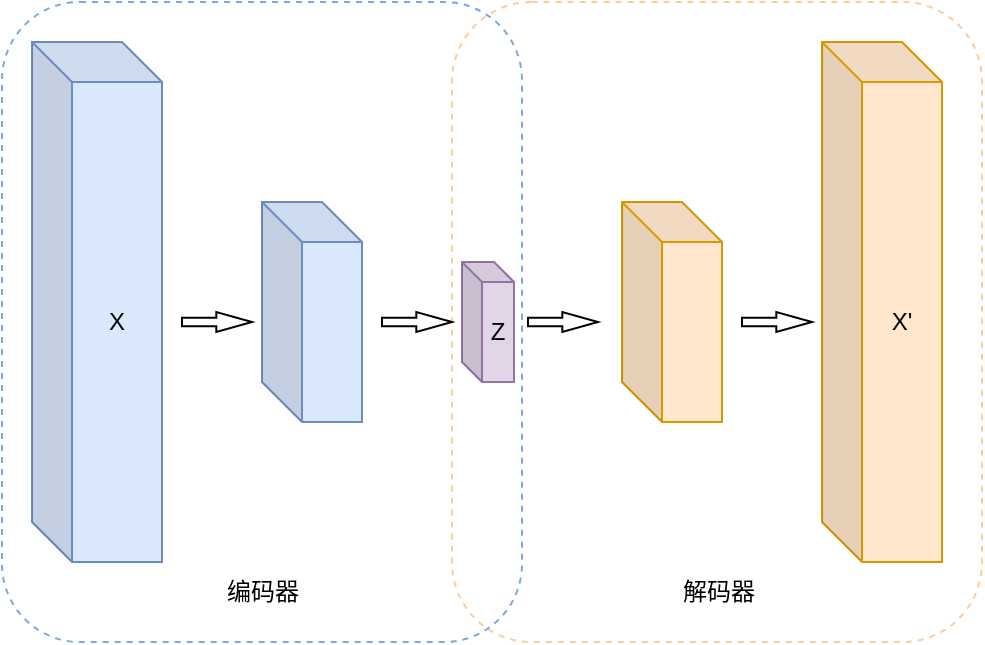 <mxfile version="22.0.6" type="github">
  <diagram name="第 1 页" id="g-Ihgk1x26Gj16Tne6fB">
    <mxGraphModel dx="868" dy="453" grid="1" gridSize="10" guides="1" tooltips="1" connect="1" arrows="1" fold="1" page="1" pageScale="1" pageWidth="827" pageHeight="1169" background="none" math="0" shadow="0">
      <root>
        <mxCell id="0" />
        <mxCell id="1" parent="0" />
        <mxCell id="XqpdoOLpWVtxGFC_QqbE-35" value="" style="rounded=1;whiteSpace=wrap;html=1;fillColor=none;strokeColor=#FFCC99;dashed=1;" vertex="1" parent="1">
          <mxGeometry x="375" y="360" width="265" height="320" as="geometry" />
        </mxCell>
        <mxCell id="XqpdoOLpWVtxGFC_QqbE-34" value="" style="rounded=1;whiteSpace=wrap;html=1;fillColor=none;strokeColor=#7EA6E0;dashed=1;" vertex="1" parent="1">
          <mxGeometry x="150" y="360" width="260" height="320" as="geometry" />
        </mxCell>
        <mxCell id="XqpdoOLpWVtxGFC_QqbE-1" value="X" style="shape=cube;whiteSpace=wrap;html=1;boundedLbl=1;backgroundOutline=1;darkOpacity=0.05;darkOpacity2=0.1;fillColor=#dae8fc;strokeColor=#6c8ebf;" vertex="1" parent="1">
          <mxGeometry x="165" y="380" width="65" height="260" as="geometry" />
        </mxCell>
        <mxCell id="XqpdoOLpWVtxGFC_QqbE-2" value="" style="shape=cube;whiteSpace=wrap;html=1;boundedLbl=1;backgroundOutline=1;darkOpacity=0.05;darkOpacity2=0.1;fillColor=#dae8fc;strokeColor=#6c8ebf;" vertex="1" parent="1">
          <mxGeometry x="280" y="460" width="50" height="110" as="geometry" />
        </mxCell>
        <mxCell id="XqpdoOLpWVtxGFC_QqbE-3" value="X&#39;" style="shape=cube;whiteSpace=wrap;html=1;boundedLbl=1;backgroundOutline=1;darkOpacity=0.05;darkOpacity2=0.1;fillColor=#ffe6cc;strokeColor=#d79b00;" vertex="1" parent="1">
          <mxGeometry x="560" y="380" width="60" height="260" as="geometry" />
        </mxCell>
        <mxCell id="XqpdoOLpWVtxGFC_QqbE-4" value="" style="shape=cube;whiteSpace=wrap;html=1;boundedLbl=1;backgroundOutline=1;darkOpacity=0.05;darkOpacity2=0.1;fillColor=#ffe6cc;strokeColor=#d79b00;" vertex="1" parent="1">
          <mxGeometry x="460" y="460" width="50" height="110" as="geometry" />
        </mxCell>
        <mxCell id="XqpdoOLpWVtxGFC_QqbE-5" value="编码器" style="text;html=1;align=center;verticalAlign=middle;resizable=0;points=[];autosize=1;strokeColor=none;fillColor=none;" vertex="1" parent="1">
          <mxGeometry x="250" y="640" width="60" height="30" as="geometry" />
        </mxCell>
        <mxCell id="XqpdoOLpWVtxGFC_QqbE-6" value="解码器" style="text;html=1;align=center;verticalAlign=middle;resizable=0;points=[];autosize=1;strokeColor=none;fillColor=none;" vertex="1" parent="1">
          <mxGeometry x="477.5" y="640" width="60" height="30" as="geometry" />
        </mxCell>
        <mxCell id="XqpdoOLpWVtxGFC_QqbE-7" value="Z" style="shape=cube;whiteSpace=wrap;html=1;boundedLbl=1;backgroundOutline=1;darkOpacity=0.05;darkOpacity2=0.1;fillColor=#e1d5e7;strokeColor=#9673a6;size=10;" vertex="1" parent="1">
          <mxGeometry x="380" y="490" width="26" height="60" as="geometry" />
        </mxCell>
        <mxCell id="XqpdoOLpWVtxGFC_QqbE-28" value="" style="html=1;shadow=0;dashed=0;align=center;verticalAlign=middle;shape=mxgraph.arrows2.arrow;dy=0.58;dx=17.84;notch=0;" vertex="1" parent="1">
          <mxGeometry x="240" y="515" width="35" height="10" as="geometry" />
        </mxCell>
        <mxCell id="XqpdoOLpWVtxGFC_QqbE-29" value="" style="html=1;shadow=0;dashed=0;align=center;verticalAlign=middle;shape=mxgraph.arrows2.arrow;dy=0.58;dx=17.84;notch=0;" vertex="1" parent="1">
          <mxGeometry x="340" y="515" width="35" height="10" as="geometry" />
        </mxCell>
        <mxCell id="XqpdoOLpWVtxGFC_QqbE-30" value="" style="html=1;shadow=0;dashed=0;align=center;verticalAlign=middle;shape=mxgraph.arrows2.arrow;dy=0.58;dx=17.84;notch=0;" vertex="1" parent="1">
          <mxGeometry x="413" y="515" width="35" height="10" as="geometry" />
        </mxCell>
        <mxCell id="XqpdoOLpWVtxGFC_QqbE-31" value="" style="html=1;shadow=0;dashed=0;align=center;verticalAlign=middle;shape=mxgraph.arrows2.arrow;dy=0.58;dx=17.84;notch=0;" vertex="1" parent="1">
          <mxGeometry x="520" y="515" width="35" height="10" as="geometry" />
        </mxCell>
      </root>
    </mxGraphModel>
  </diagram>
</mxfile>
